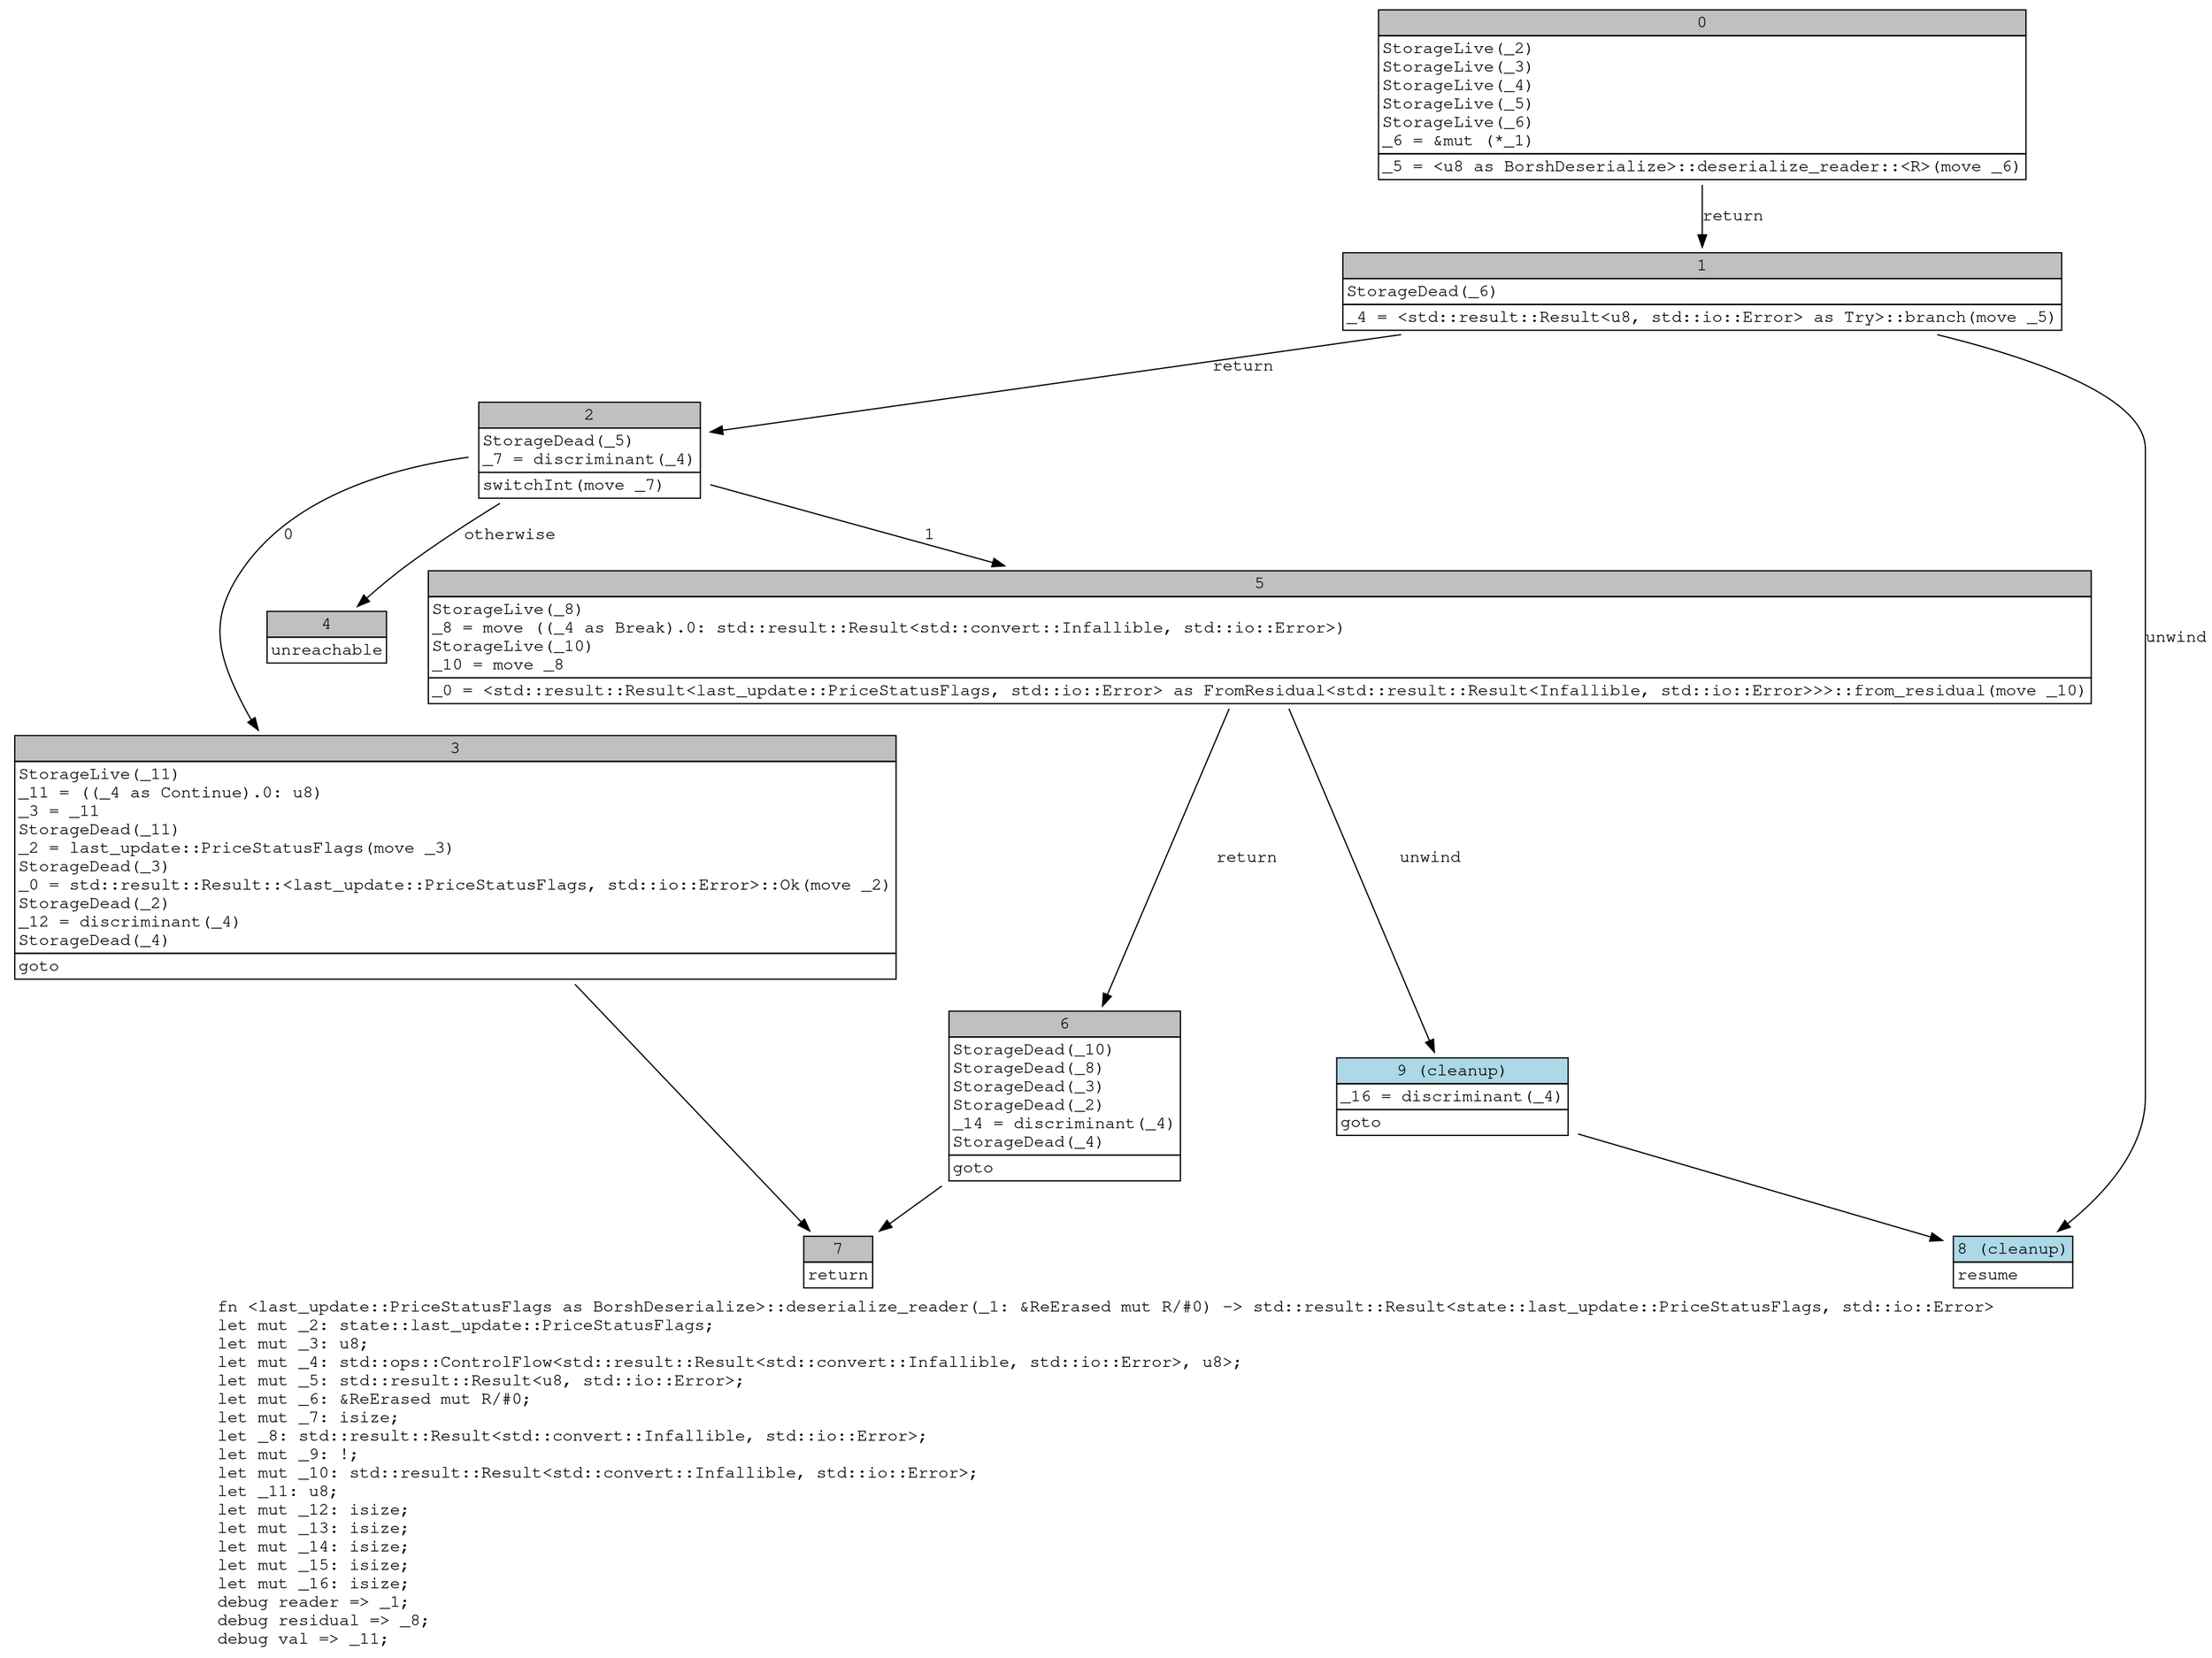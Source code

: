 digraph Mir_0_6629 {
    graph [fontname="Courier, monospace"];
    node [fontname="Courier, monospace"];
    edge [fontname="Courier, monospace"];
    label=<fn &lt;last_update::PriceStatusFlags as BorshDeserialize&gt;::deserialize_reader(_1: &amp;ReErased mut R/#0) -&gt; std::result::Result&lt;state::last_update::PriceStatusFlags, std::io::Error&gt;<br align="left"/>let mut _2: state::last_update::PriceStatusFlags;<br align="left"/>let mut _3: u8;<br align="left"/>let mut _4: std::ops::ControlFlow&lt;std::result::Result&lt;std::convert::Infallible, std::io::Error&gt;, u8&gt;;<br align="left"/>let mut _5: std::result::Result&lt;u8, std::io::Error&gt;;<br align="left"/>let mut _6: &amp;ReErased mut R/#0;<br align="left"/>let mut _7: isize;<br align="left"/>let _8: std::result::Result&lt;std::convert::Infallible, std::io::Error&gt;;<br align="left"/>let mut _9: !;<br align="left"/>let mut _10: std::result::Result&lt;std::convert::Infallible, std::io::Error&gt;;<br align="left"/>let _11: u8;<br align="left"/>let mut _12: isize;<br align="left"/>let mut _13: isize;<br align="left"/>let mut _14: isize;<br align="left"/>let mut _15: isize;<br align="left"/>let mut _16: isize;<br align="left"/>debug reader =&gt; _1;<br align="left"/>debug residual =&gt; _8;<br align="left"/>debug val =&gt; _11;<br align="left"/>>;
    bb0__0_6629 [shape="none", label=<<table border="0" cellborder="1" cellspacing="0"><tr><td bgcolor="gray" align="center" colspan="1">0</td></tr><tr><td align="left" balign="left">StorageLive(_2)<br/>StorageLive(_3)<br/>StorageLive(_4)<br/>StorageLive(_5)<br/>StorageLive(_6)<br/>_6 = &amp;mut (*_1)<br/></td></tr><tr><td align="left">_5 = &lt;u8 as BorshDeserialize&gt;::deserialize_reader::&lt;R&gt;(move _6)</td></tr></table>>];
    bb1__0_6629 [shape="none", label=<<table border="0" cellborder="1" cellspacing="0"><tr><td bgcolor="gray" align="center" colspan="1">1</td></tr><tr><td align="left" balign="left">StorageDead(_6)<br/></td></tr><tr><td align="left">_4 = &lt;std::result::Result&lt;u8, std::io::Error&gt; as Try&gt;::branch(move _5)</td></tr></table>>];
    bb2__0_6629 [shape="none", label=<<table border="0" cellborder="1" cellspacing="0"><tr><td bgcolor="gray" align="center" colspan="1">2</td></tr><tr><td align="left" balign="left">StorageDead(_5)<br/>_7 = discriminant(_4)<br/></td></tr><tr><td align="left">switchInt(move _7)</td></tr></table>>];
    bb3__0_6629 [shape="none", label=<<table border="0" cellborder="1" cellspacing="0"><tr><td bgcolor="gray" align="center" colspan="1">3</td></tr><tr><td align="left" balign="left">StorageLive(_11)<br/>_11 = ((_4 as Continue).0: u8)<br/>_3 = _11<br/>StorageDead(_11)<br/>_2 = last_update::PriceStatusFlags(move _3)<br/>StorageDead(_3)<br/>_0 = std::result::Result::&lt;last_update::PriceStatusFlags, std::io::Error&gt;::Ok(move _2)<br/>StorageDead(_2)<br/>_12 = discriminant(_4)<br/>StorageDead(_4)<br/></td></tr><tr><td align="left">goto</td></tr></table>>];
    bb4__0_6629 [shape="none", label=<<table border="0" cellborder="1" cellspacing="0"><tr><td bgcolor="gray" align="center" colspan="1">4</td></tr><tr><td align="left">unreachable</td></tr></table>>];
    bb5__0_6629 [shape="none", label=<<table border="0" cellborder="1" cellspacing="0"><tr><td bgcolor="gray" align="center" colspan="1">5</td></tr><tr><td align="left" balign="left">StorageLive(_8)<br/>_8 = move ((_4 as Break).0: std::result::Result&lt;std::convert::Infallible, std::io::Error&gt;)<br/>StorageLive(_10)<br/>_10 = move _8<br/></td></tr><tr><td align="left">_0 = &lt;std::result::Result&lt;last_update::PriceStatusFlags, std::io::Error&gt; as FromResidual&lt;std::result::Result&lt;Infallible, std::io::Error&gt;&gt;&gt;::from_residual(move _10)</td></tr></table>>];
    bb6__0_6629 [shape="none", label=<<table border="0" cellborder="1" cellspacing="0"><tr><td bgcolor="gray" align="center" colspan="1">6</td></tr><tr><td align="left" balign="left">StorageDead(_10)<br/>StorageDead(_8)<br/>StorageDead(_3)<br/>StorageDead(_2)<br/>_14 = discriminant(_4)<br/>StorageDead(_4)<br/></td></tr><tr><td align="left">goto</td></tr></table>>];
    bb7__0_6629 [shape="none", label=<<table border="0" cellborder="1" cellspacing="0"><tr><td bgcolor="gray" align="center" colspan="1">7</td></tr><tr><td align="left">return</td></tr></table>>];
    bb8__0_6629 [shape="none", label=<<table border="0" cellborder="1" cellspacing="0"><tr><td bgcolor="lightblue" align="center" colspan="1">8 (cleanup)</td></tr><tr><td align="left">resume</td></tr></table>>];
    bb9__0_6629 [shape="none", label=<<table border="0" cellborder="1" cellspacing="0"><tr><td bgcolor="lightblue" align="center" colspan="1">9 (cleanup)</td></tr><tr><td align="left" balign="left">_16 = discriminant(_4)<br/></td></tr><tr><td align="left">goto</td></tr></table>>];
    bb0__0_6629 -> bb1__0_6629 [label="return"];
    bb1__0_6629 -> bb2__0_6629 [label="return"];
    bb1__0_6629 -> bb8__0_6629 [label="unwind"];
    bb2__0_6629 -> bb3__0_6629 [label="0"];
    bb2__0_6629 -> bb5__0_6629 [label="1"];
    bb2__0_6629 -> bb4__0_6629 [label="otherwise"];
    bb3__0_6629 -> bb7__0_6629 [label=""];
    bb5__0_6629 -> bb6__0_6629 [label="return"];
    bb5__0_6629 -> bb9__0_6629 [label="unwind"];
    bb6__0_6629 -> bb7__0_6629 [label=""];
    bb9__0_6629 -> bb8__0_6629 [label=""];
}
